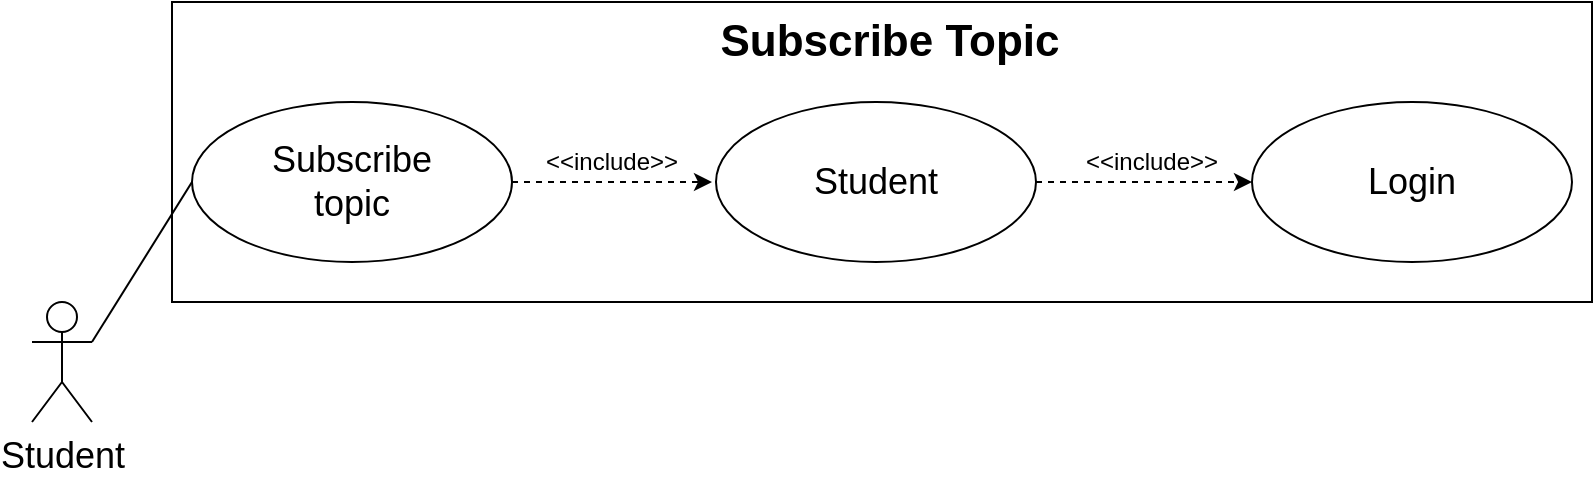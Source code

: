 <mxfile version="14.1.8" type="device"><diagram id="6z0qvBmRQPDclwqZbSUk" name="Page-1"><mxGraphModel dx="1038" dy="548" grid="1" gridSize="10" guides="1" tooltips="1" connect="1" arrows="1" fold="1" page="1" pageScale="1" pageWidth="827" pageHeight="1169" math="0" shadow="0"><root><mxCell id="0"/><mxCell id="1" parent="0"/><mxCell id="GppRO8Xomm-nHAqD9DdV-2" value="" style="rounded=0;whiteSpace=wrap;html=1;" vertex="1" parent="1"><mxGeometry x="110" y="70" width="710" height="150" as="geometry"/></mxCell><mxCell id="dJVdH7xX6Sx9FoLoTpvC-1" value="" style="ellipse;whiteSpace=wrap;html=1;" parent="1" vertex="1"><mxGeometry x="120" y="120" width="160" height="80" as="geometry"/></mxCell><mxCell id="dJVdH7xX6Sx9FoLoTpvC-2" value="&lt;span style=&quot;font-size: 18px&quot;&gt;Student&lt;/span&gt;" style="shape=umlActor;verticalLabelPosition=bottom;verticalAlign=top;html=1;outlineConnect=0;" parent="1" vertex="1"><mxGeometry x="40" y="220" width="30" height="60" as="geometry"/></mxCell><mxCell id="dJVdH7xX6Sx9FoLoTpvC-3" value="" style="ellipse;whiteSpace=wrap;html=1;" parent="1" vertex="1"><mxGeometry x="650" y="120" width="160" height="80" as="geometry"/></mxCell><mxCell id="dJVdH7xX6Sx9FoLoTpvC-9" value="&lt;b&gt;&lt;font style=&quot;font-size: 22px&quot;&gt;Subscribe Topic&lt;/font&gt;&lt;/b&gt;" style="text;html=1;strokeColor=none;fillColor=none;align=center;verticalAlign=middle;whiteSpace=wrap;rounded=0;" parent="1" vertex="1"><mxGeometry x="350" y="80" width="238" height="20" as="geometry"/></mxCell><mxCell id="dJVdH7xX6Sx9FoLoTpvC-11" value="&lt;font style=&quot;font-size: 18px&quot;&gt;Subscribe topic&lt;/font&gt;" style="text;html=1;strokeColor=none;fillColor=none;align=center;verticalAlign=middle;whiteSpace=wrap;rounded=0;" parent="1" vertex="1"><mxGeometry x="145" y="150" width="110" height="20" as="geometry"/></mxCell><mxCell id="dJVdH7xX6Sx9FoLoTpvC-30" value="" style="endArrow=classic;html=1;dashed=1;exitX=1;exitY=0.5;exitDx=0;exitDy=0;" parent="1" source="dJVdH7xX6Sx9FoLoTpvC-1" edge="1"><mxGeometry width="50" height="50" relative="1" as="geometry"><mxPoint x="260" y="200" as="sourcePoint"/><mxPoint x="380" y="160" as="targetPoint"/></mxGeometry></mxCell><mxCell id="dJVdH7xX6Sx9FoLoTpvC-32" value="&amp;lt;&amp;lt;include&amp;gt;&amp;gt;" style="text;html=1;strokeColor=none;fillColor=none;align=center;verticalAlign=middle;whiteSpace=wrap;rounded=0;" parent="1" vertex="1"><mxGeometry x="310" y="140" width="40" height="20" as="geometry"/></mxCell><mxCell id="dJVdH7xX6Sx9FoLoTpvC-42" value="" style="endArrow=none;html=1;exitX=1;exitY=0.333;exitDx=0;exitDy=0;exitPerimeter=0;entryX=0;entryY=0.5;entryDx=0;entryDy=0;" parent="1" source="dJVdH7xX6Sx9FoLoTpvC-2" target="dJVdH7xX6Sx9FoLoTpvC-1" edge="1"><mxGeometry width="50" height="50" relative="1" as="geometry"><mxPoint x="390" y="350" as="sourcePoint"/><mxPoint x="150" y="390" as="targetPoint"/></mxGeometry></mxCell><mxCell id="hOYw0Hx7vUV-uXF5fC9L-2" value="" style="ellipse;whiteSpace=wrap;html=1;" parent="1" vertex="1"><mxGeometry x="382" y="120" width="160" height="80" as="geometry"/></mxCell><mxCell id="hOYw0Hx7vUV-uXF5fC9L-4" value="" style="endArrow=classic;html=1;dashed=1;exitX=1;exitY=0.5;exitDx=0;exitDy=0;" parent="1" source="hOYw0Hx7vUV-uXF5fC9L-2" edge="1"><mxGeometry width="50" height="50" relative="1" as="geometry"><mxPoint x="570" y="250" as="sourcePoint"/><mxPoint x="650" y="160" as="targetPoint"/></mxGeometry></mxCell><mxCell id="hOYw0Hx7vUV-uXF5fC9L-5" value="&amp;lt;&amp;lt;include&amp;gt;&amp;gt;" style="text;html=1;strokeColor=none;fillColor=none;align=center;verticalAlign=middle;whiteSpace=wrap;rounded=0;" parent="1" vertex="1"><mxGeometry x="580" y="140" width="40" height="20" as="geometry"/></mxCell><mxCell id="hOYw0Hx7vUV-uXF5fC9L-6" value="&lt;span style=&quot;font-size: 18px&quot;&gt;Login&lt;/span&gt;" style="text;html=1;strokeColor=none;fillColor=none;align=center;verticalAlign=middle;whiteSpace=wrap;rounded=0;" parent="1" vertex="1"><mxGeometry x="675" y="150" width="110" height="20" as="geometry"/></mxCell><mxCell id="BXTEIMZGpW4O_F_zRFw2-2" value="&lt;span style=&quot;font-size: 18px&quot;&gt;Student&lt;/span&gt;" style="text;html=1;strokeColor=none;fillColor=none;align=center;verticalAlign=middle;whiteSpace=wrap;rounded=0;" parent="1" vertex="1"><mxGeometry x="392" y="150" width="140" height="20" as="geometry"/></mxCell></root></mxGraphModel></diagram></mxfile>